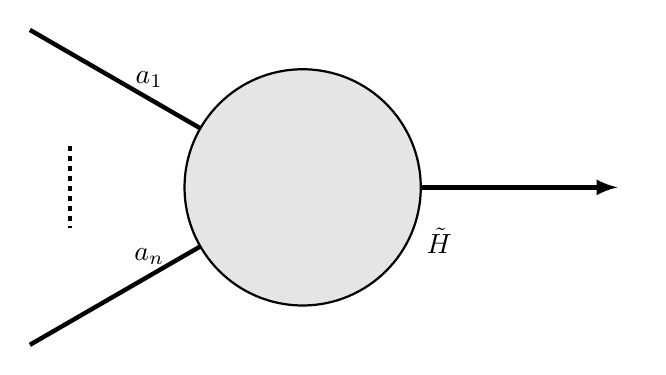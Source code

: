 \begin{tikzpicture}[scale=0.5]

\draw[thick,fill=black!10] (0,0) circle (3);
\draw[ultra thick]  (150:3) -- (150:8)node[pos=0.3,above]{$a_1$};
\draw[ultra thick]  (210:3) -- (210:8)node[pos=0.3,above]{$a_n$};
%\draw[-o,ultra thick]  (210:3) -- (210:8) node[pos=0.2,below]{$a_0$};
\draw[ultra thick,dotted]  (170:6)--(190:6);
\draw[->,>=latex,ultra thick] (0:3) --  (8,0) node[right] {};
\node[below right] at (-15:3) {$\tilde H$};

\end{tikzpicture}  